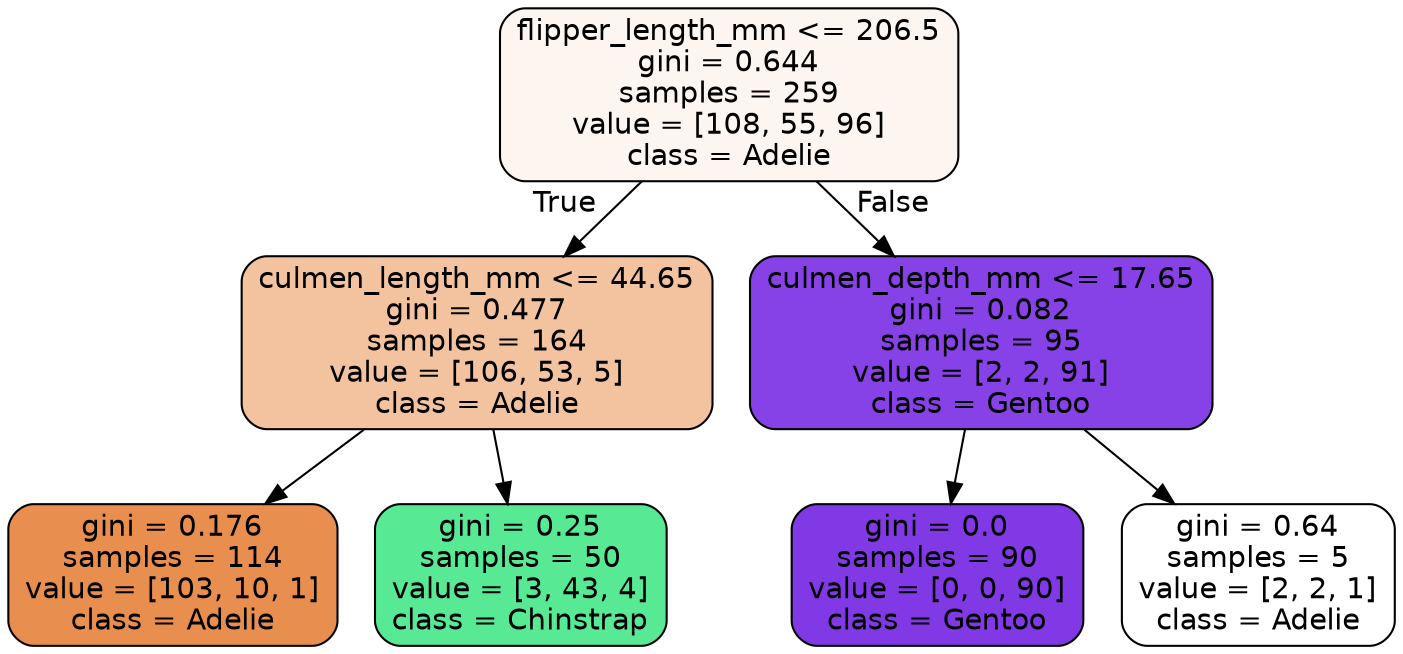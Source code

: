 digraph Tree {
node [shape=box, style="filled, rounded", color="black", fontname="helvetica"] ;
edge [fontname="helvetica"] ;
0 [label="flipper_length_mm <= 206.5\ngini = 0.644\nsamples = 259\nvalue = [108, 55, 96]\nclass = Adelie", fillcolor="#fdf6f0"] ;
1 [label="culmen_length_mm <= 44.65\ngini = 0.477\nsamples = 164\nvalue = [106, 53, 5]\nclass = Adelie", fillcolor="#f3c3a0"] ;
0 -> 1 [labeldistance=2.5, labelangle=45, headlabel="True"] ;
2 [label="gini = 0.176\nsamples = 114\nvalue = [103, 10, 1]\nclass = Adelie", fillcolor="#e88e4e"] ;
1 -> 2 ;
3 [label="gini = 0.25\nsamples = 50\nvalue = [3, 43, 4]\nclass = Chinstrap", fillcolor="#57e994"] ;
1 -> 3 ;
4 [label="culmen_depth_mm <= 17.65\ngini = 0.082\nsamples = 95\nvalue = [2, 2, 91]\nclass = Gentoo", fillcolor="#8642e6"] ;
0 -> 4 [labeldistance=2.5, labelangle=-45, headlabel="False"] ;
5 [label="gini = 0.0\nsamples = 90\nvalue = [0, 0, 90]\nclass = Gentoo", fillcolor="#8139e5"] ;
4 -> 5 ;
6 [label="gini = 0.64\nsamples = 5\nvalue = [2, 2, 1]\nclass = Adelie", fillcolor="#ffffff"] ;
4 -> 6 ;
}